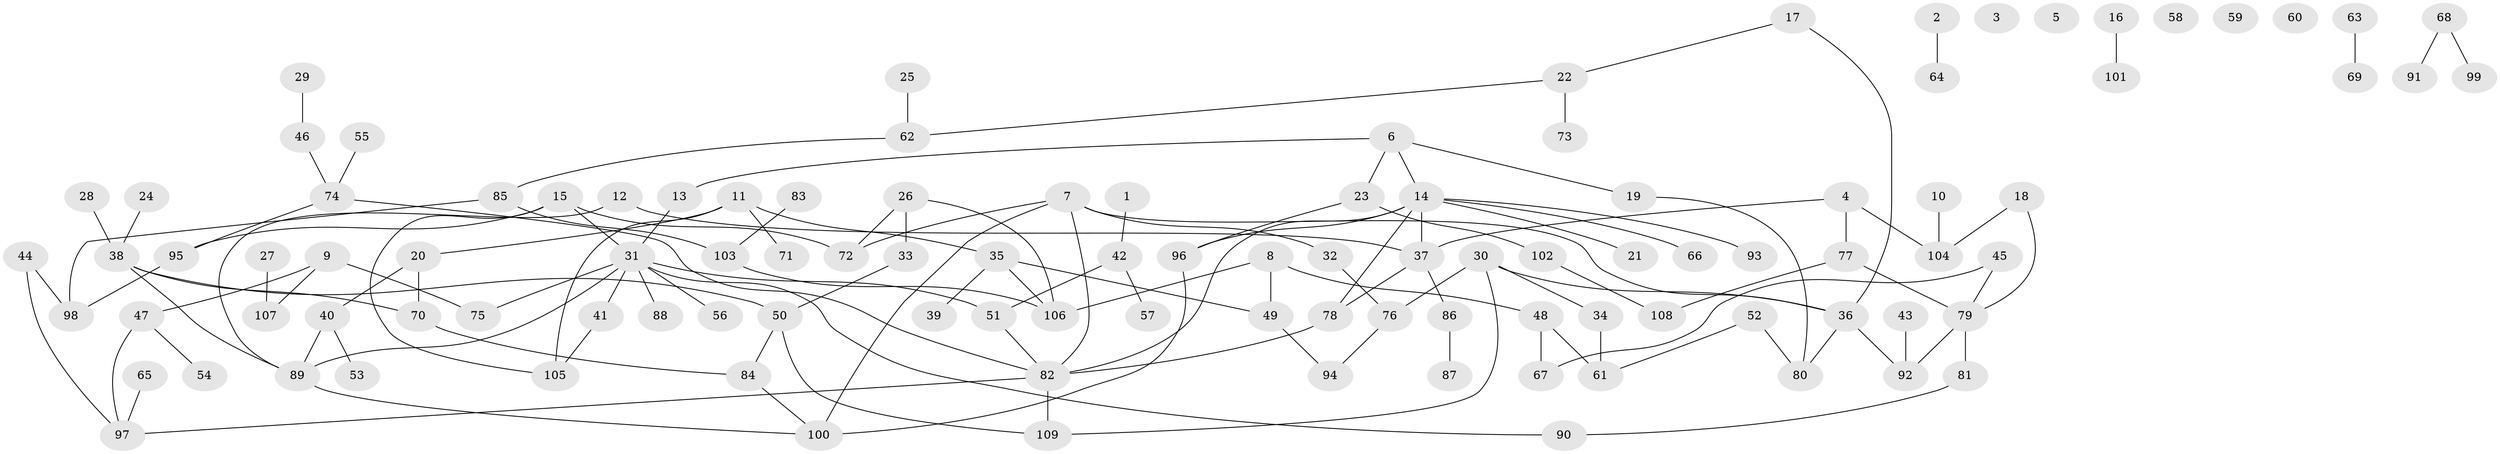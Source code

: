// Generated by graph-tools (version 1.1) at 2025/40/03/09/25 04:40:49]
// undirected, 109 vertices, 132 edges
graph export_dot {
graph [start="1"]
  node [color=gray90,style=filled];
  1;
  2;
  3;
  4;
  5;
  6;
  7;
  8;
  9;
  10;
  11;
  12;
  13;
  14;
  15;
  16;
  17;
  18;
  19;
  20;
  21;
  22;
  23;
  24;
  25;
  26;
  27;
  28;
  29;
  30;
  31;
  32;
  33;
  34;
  35;
  36;
  37;
  38;
  39;
  40;
  41;
  42;
  43;
  44;
  45;
  46;
  47;
  48;
  49;
  50;
  51;
  52;
  53;
  54;
  55;
  56;
  57;
  58;
  59;
  60;
  61;
  62;
  63;
  64;
  65;
  66;
  67;
  68;
  69;
  70;
  71;
  72;
  73;
  74;
  75;
  76;
  77;
  78;
  79;
  80;
  81;
  82;
  83;
  84;
  85;
  86;
  87;
  88;
  89;
  90;
  91;
  92;
  93;
  94;
  95;
  96;
  97;
  98;
  99;
  100;
  101;
  102;
  103;
  104;
  105;
  106;
  107;
  108;
  109;
  1 -- 42;
  2 -- 64;
  4 -- 37;
  4 -- 77;
  4 -- 104;
  6 -- 13;
  6 -- 14;
  6 -- 19;
  6 -- 23;
  7 -- 32;
  7 -- 36;
  7 -- 72;
  7 -- 82;
  7 -- 100;
  8 -- 48;
  8 -- 49;
  8 -- 106;
  9 -- 47;
  9 -- 75;
  9 -- 107;
  10 -- 104;
  11 -- 20;
  11 -- 35;
  11 -- 71;
  11 -- 105;
  12 -- 37;
  12 -- 89;
  13 -- 31;
  14 -- 21;
  14 -- 37;
  14 -- 66;
  14 -- 78;
  14 -- 82;
  14 -- 93;
  14 -- 96;
  15 -- 31;
  15 -- 72;
  15 -- 95;
  15 -- 105;
  16 -- 101;
  17 -- 22;
  17 -- 36;
  18 -- 79;
  18 -- 104;
  19 -- 80;
  20 -- 40;
  20 -- 70;
  22 -- 62;
  22 -- 73;
  23 -- 96;
  23 -- 102;
  24 -- 38;
  25 -- 62;
  26 -- 33;
  26 -- 72;
  26 -- 106;
  27 -- 107;
  28 -- 38;
  29 -- 46;
  30 -- 34;
  30 -- 36;
  30 -- 76;
  30 -- 109;
  31 -- 41;
  31 -- 51;
  31 -- 56;
  31 -- 75;
  31 -- 88;
  31 -- 89;
  31 -- 90;
  32 -- 76;
  33 -- 50;
  34 -- 61;
  35 -- 39;
  35 -- 49;
  35 -- 106;
  36 -- 80;
  36 -- 92;
  37 -- 78;
  37 -- 86;
  38 -- 50;
  38 -- 70;
  38 -- 89;
  40 -- 53;
  40 -- 89;
  41 -- 105;
  42 -- 51;
  42 -- 57;
  43 -- 92;
  44 -- 97;
  44 -- 98;
  45 -- 67;
  45 -- 79;
  46 -- 74;
  47 -- 54;
  47 -- 97;
  48 -- 61;
  48 -- 67;
  49 -- 94;
  50 -- 84;
  50 -- 109;
  51 -- 82;
  52 -- 61;
  52 -- 80;
  55 -- 74;
  62 -- 85;
  63 -- 69;
  65 -- 97;
  68 -- 91;
  68 -- 99;
  70 -- 84;
  74 -- 82;
  74 -- 95;
  76 -- 94;
  77 -- 79;
  77 -- 108;
  78 -- 82;
  79 -- 81;
  79 -- 92;
  81 -- 90;
  82 -- 97;
  82 -- 109;
  83 -- 103;
  84 -- 100;
  85 -- 98;
  85 -- 103;
  86 -- 87;
  89 -- 100;
  95 -- 98;
  96 -- 100;
  102 -- 108;
  103 -- 106;
}
